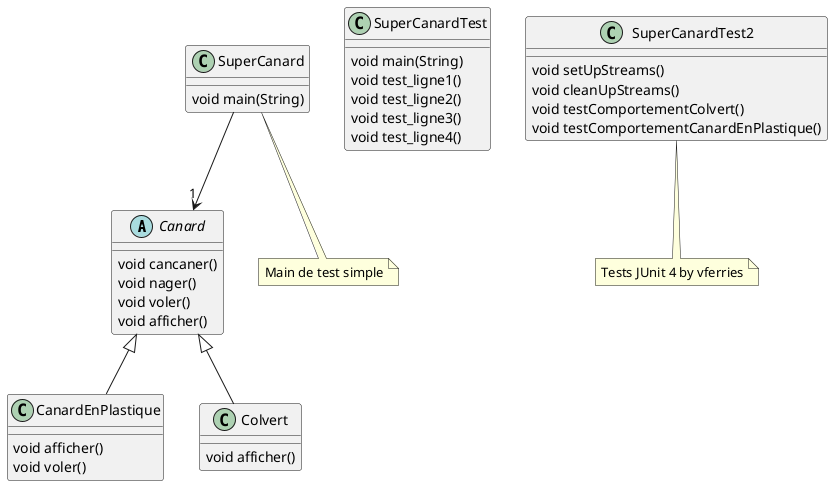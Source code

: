 @startuml

' definitions
' -----------

' package ""
abstract Canard
class CanardEnPlastique
class Colvert
class SuperCanard
note "Main de test simple" as Note1
SuperCanard .. Note1
class SuperCanardTest
class SuperCanardTest2
note "Tests JUnit 4 by vferries" as Note2
SuperCanardTest2 .. Note2
' end package

SuperCanard  --> "1" Canard
' content
' -------

' SuperCanard:
SuperCanard : void main(String)

' Colvert:
Canard <|-- Colvert
Colvert : void afficher()

' SuperCanardTest:
SuperCanardTest : void main(String)
SuperCanardTest : void test_ligne1()
SuperCanardTest : void test_ligne2()
SuperCanardTest : void test_ligne3()
SuperCanardTest : void test_ligne4()

' Canard:
Canard : void cancaner()
Canard : void nager()
Canard : void voler()
Canard : void afficher()

' SuperCanardTest2:
SuperCanardTest2 : void setUpStreams()
SuperCanardTest2 : void cleanUpStreams()
SuperCanardTest2 : void testComportementColvert()
SuperCanardTest2 : void testComportementCanardEnPlastique()

' CanardEnPlastique:
Canard <|-- CanardEnPlastique
CanardEnPlastique : void afficher()
CanardEnPlastique : void voler()

@enduml
